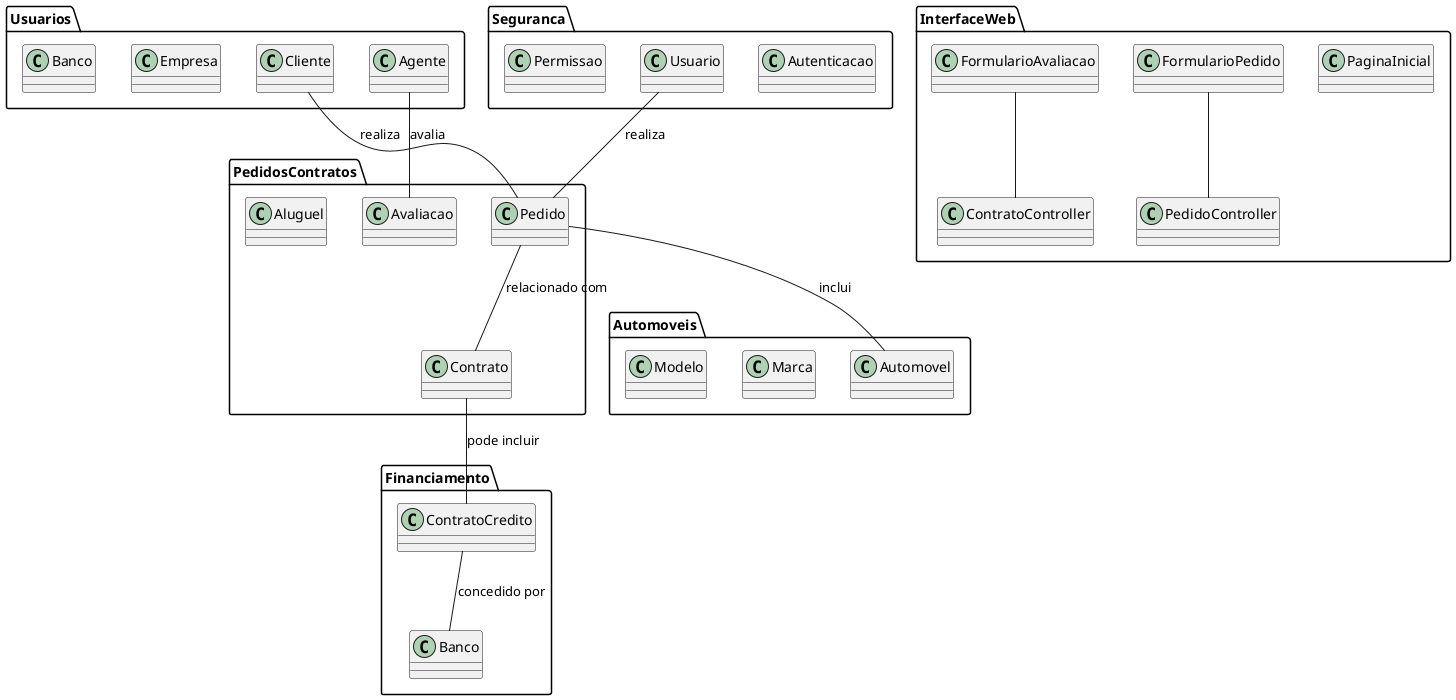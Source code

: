 @startuml

package "PedidosContratos" {
    class Pedido
    class Contrato
    class Avaliacao
    class Aluguel
    Pedido -- Contrato : "relacionado com"
}

package "Usuarios" {
    class Cliente
    class Agente
    class Empresa
    class Banco
    Cliente -- Pedido : "realiza"
    Agente -- Avaliacao : "avalia"
}

package "Automoveis" {
    class Automovel
    class Marca
    class Modelo
    Pedido -- Automovel : "inclui"
}

package "Financiamento" {
    class ContratoCredito
    class Banco
    Contrato -- ContratoCredito : "pode incluir"
    ContratoCredito -- Banco : "concedido por"
}

package "InterfaceWeb" {
    class PaginaInicial
    class FormularioPedido
    class FormularioAvaliacao
    class PedidoController
    class ContratoController
    FormularioPedido -- PedidoController
    FormularioAvaliacao -- ContratoController
}

package "Seguranca" {
    class Autenticacao
    class Usuario
    class Permissao
    Usuario -- Pedido : "realiza"
}

@enduml

